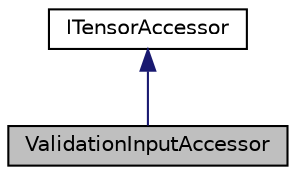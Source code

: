 digraph "ValidationInputAccessor"
{
 // LATEX_PDF_SIZE
  edge [fontname="Helvetica",fontsize="10",labelfontname="Helvetica",labelfontsize="10"];
  node [fontname="Helvetica",fontsize="10",shape=record];
  Node1 [label="ValidationInputAccessor",height=0.2,width=0.4,color="black", fillcolor="grey75", style="filled", fontcolor="black",tooltip="Input Accessor used for network validation."];
  Node2 -> Node1 [dir="back",color="midnightblue",fontsize="10",style="solid",fontname="Helvetica"];
  Node2 [label="ITensorAccessor",height=0.2,width=0.4,color="black", fillcolor="white", style="filled",URL="$classarm__compute_1_1graph_1_1_i_tensor_accessor.xhtml",tooltip="Tensor accessor interface."];
}
